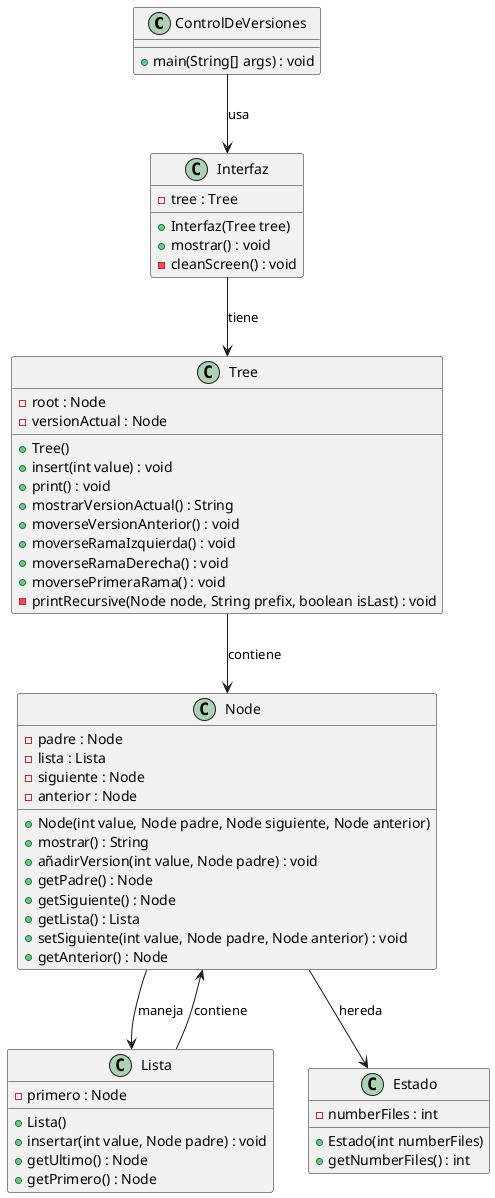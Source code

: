 @startuml
class ControlDeVersiones {
    + main(String[] args) : void
}

class Estado {
    - numberFiles : int
    + Estado(int numberFiles)
    + getNumberFiles() : int
}

class Interfaz {
    - tree : Tree
    + Interfaz(Tree tree)
    + mostrar() : void
    - cleanScreen() : void
}

class Lista {
    - primero : Node
    + Lista()
    + insertar(int value, Node padre) : void
    + getUltimo() : Node
    + getPrimero() : Node
}

class Node {
    - padre : Node
    - lista : Lista
    - siguiente : Node
    - anterior : Node
    + Node(int value, Node padre, Node siguiente, Node anterior)
    + mostrar() : String
    + añadirVersion(int value, Node padre) : void
    + getPadre() : Node
    + getSiguiente() : Node
    + getLista() : Lista
    + setSiguiente(int value, Node padre, Node anterior) : void
    + getAnterior() : Node
}

class Tree {
    - root : Node
    - versionActual : Node
    + Tree()
    + insert(int value) : void
    + print() : void
    + mostrarVersionActual() : String
    + moverseVersionAnterior() : void
    + moverseRamaIzquierda() : void
    + moverseRamaDerecha() : void
    + moversePrimeraRama() : void
    - printRecursive(Node node, String prefix, boolean isLast) : void
}

ControlDeVersiones --> Interfaz : usa
Interfaz --> Tree : tiene
Tree --> Node : contiene
Node --> Lista : maneja
Lista --> Node : contiene
Node --> Estado : hereda
@enduml